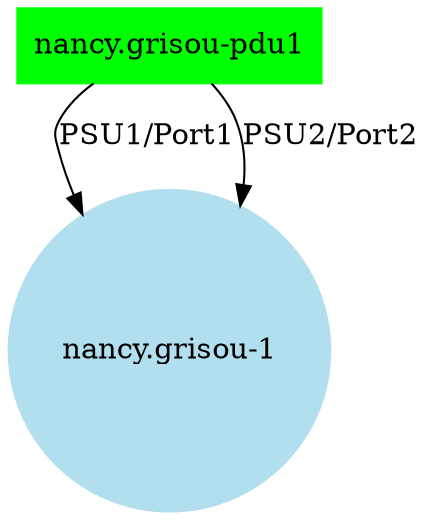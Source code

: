 digraph pdu1 {
  node [shape=circle, color=lightblue2, style=filled];
  "nancy.grisou-pdu1" [shape=box, color=green, style=filled];
  "nancy.grisou-1";

  subgraph firstPSU {
    "nancy.grisou-pdu1" -> "nancy.grisou-1" [label="PSU1/Port1"];
  }

  subgraph secondPSU {
    "nancy.grisou-pdu1" -> "nancy.grisou-1" [label="PSU2/Port2"];
  }
}
